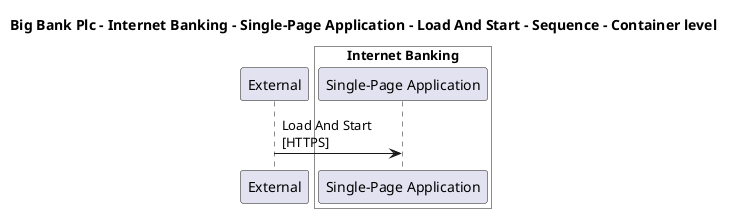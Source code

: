 @startuml

title Big Bank Plc - Internet Banking - Single-Page Application - Load And Start - Sequence - Container level

participant "External" as C4InterFlow.SoftwareSystems.ExternalSystem

box "Internet Banking" #White
    participant "Single-Page Application" as BigBankPlc.SoftwareSystems.InternetBanking.Containers.SinglePageApp
end box


C4InterFlow.SoftwareSystems.ExternalSystem -> BigBankPlc.SoftwareSystems.InternetBanking.Containers.SinglePageApp : Load And Start\n[HTTPS]


@enduml
